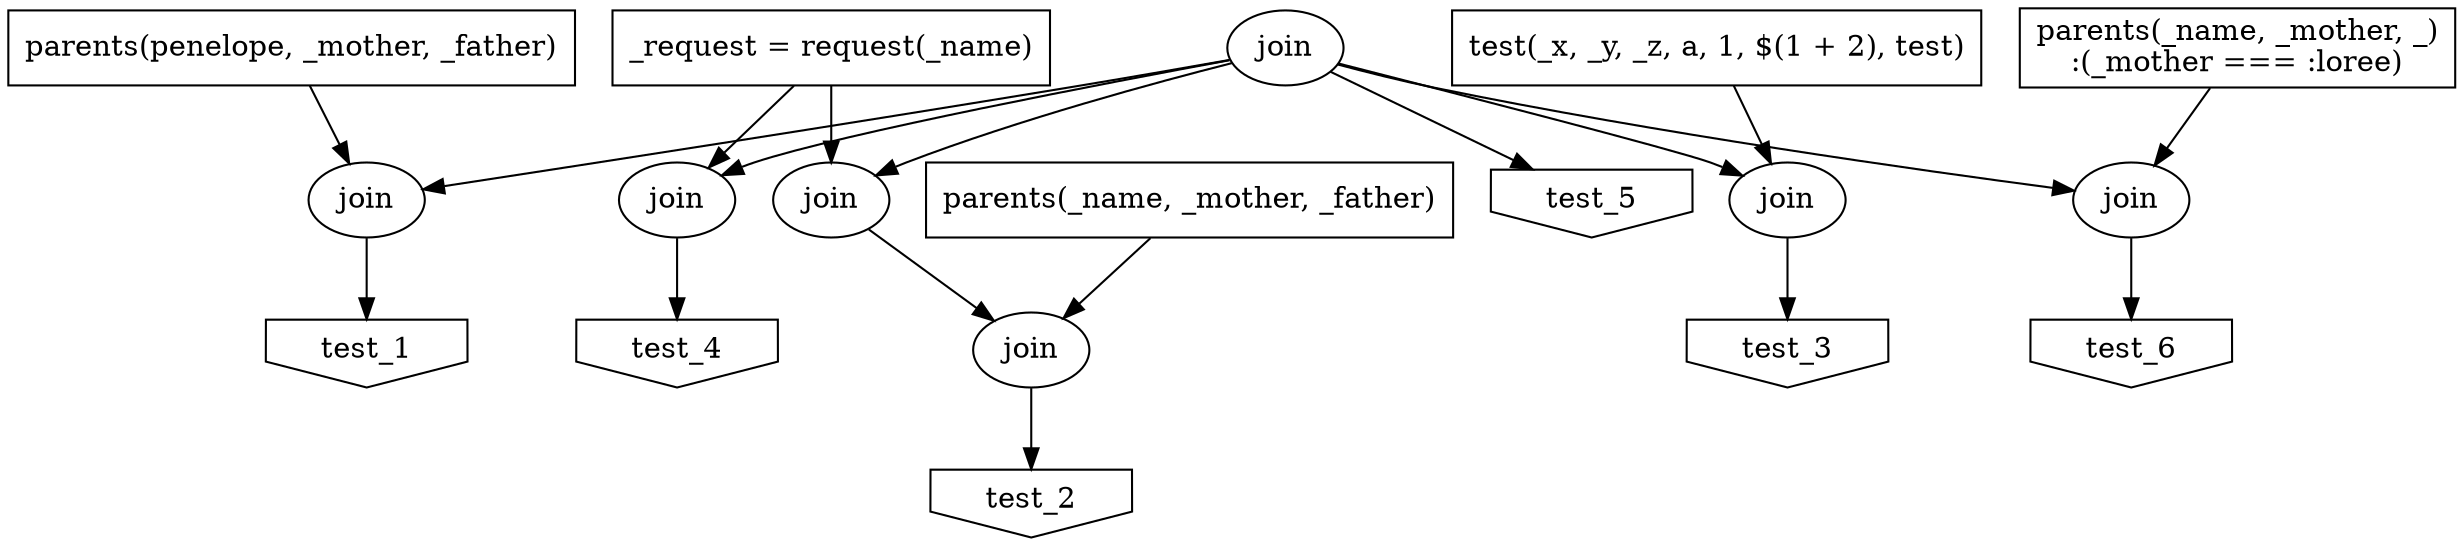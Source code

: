 digraph G {
  node11000054416220696254 [shape=invhouse, label="test_1"];
  node12975268480472662134 [label="join\n"];
  node12975268480472662134 -> node11000054416220696254
  node6924029488101157722 [label="join"];
  node6924029488101157722 -> node12975268480472662134
  node2142961065377845088 [shape=box, label="parents(penelope, _mother, _father)\n"];
  node2142961065377845088 -> node12975268480472662134
  node13552647455406886321 [shape=invhouse, label="test_2"];
  node4142680533359276627 [label="join\n"];
  node4142680533359276627 -> node13552647455406886321
  node2906795838143108163 [label="join\n"];
  node2906795838143108163 -> node4142680533359276627
  node6924029488101157722 [label="join"];
  node6924029488101157722 -> node2906795838143108163
  node11899298918023287371 [shape=box, label="_request = request(_name)\n"];
  node11899298918023287371 -> node2906795838143108163
  node7832293627388065915 [shape=box, label="parents(_name, _mother, _father)\n"];
  node7832293627388065915 -> node4142680533359276627
  node13524939095534180811 [shape=invhouse, label="test_3"];
  node5479659608780906869 [label="join\n"];
  node5479659608780906869 -> node13524939095534180811
  node6924029488101157722 [label="join"];
  node6924029488101157722 -> node5479659608780906869
  node7351851154424051669 [shape=box, label="test(_x, _y, _z, a, 1, $(1 + 2), test)\n"];
  node7351851154424051669 -> node5479659608780906869
  node10783447380925746281 [shape=invhouse, label="test_4"];
  node9152188602045335287 [label="join\n"];
  node9152188602045335287 -> node10783447380925746281
  node6924029488101157722 [label="join"];
  node6924029488101157722 -> node9152188602045335287
  node11899298918023287371 [shape=box, label="_request = request(_name)\n"];
  node11899298918023287371 -> node9152188602045335287
  node10291251935009547064 [shape=invhouse, label="test_5"];
  node6924029488101157722 [label="join"];
  node6924029488101157722 -> node10291251935009547064
  node13782178095286033712 [shape=invhouse, label="test_6"];
  node16694735542910087819 [label="join\n"];
  node16694735542910087819 -> node13782178095286033712
  node6924029488101157722 [label="join"];
  node6924029488101157722 -> node16694735542910087819
  node17244831782638398750 [shape=box, label="parents(_name, _mother, _)\n:(_mother === :loree)"];
  node17244831782638398750 -> node16694735542910087819
}
